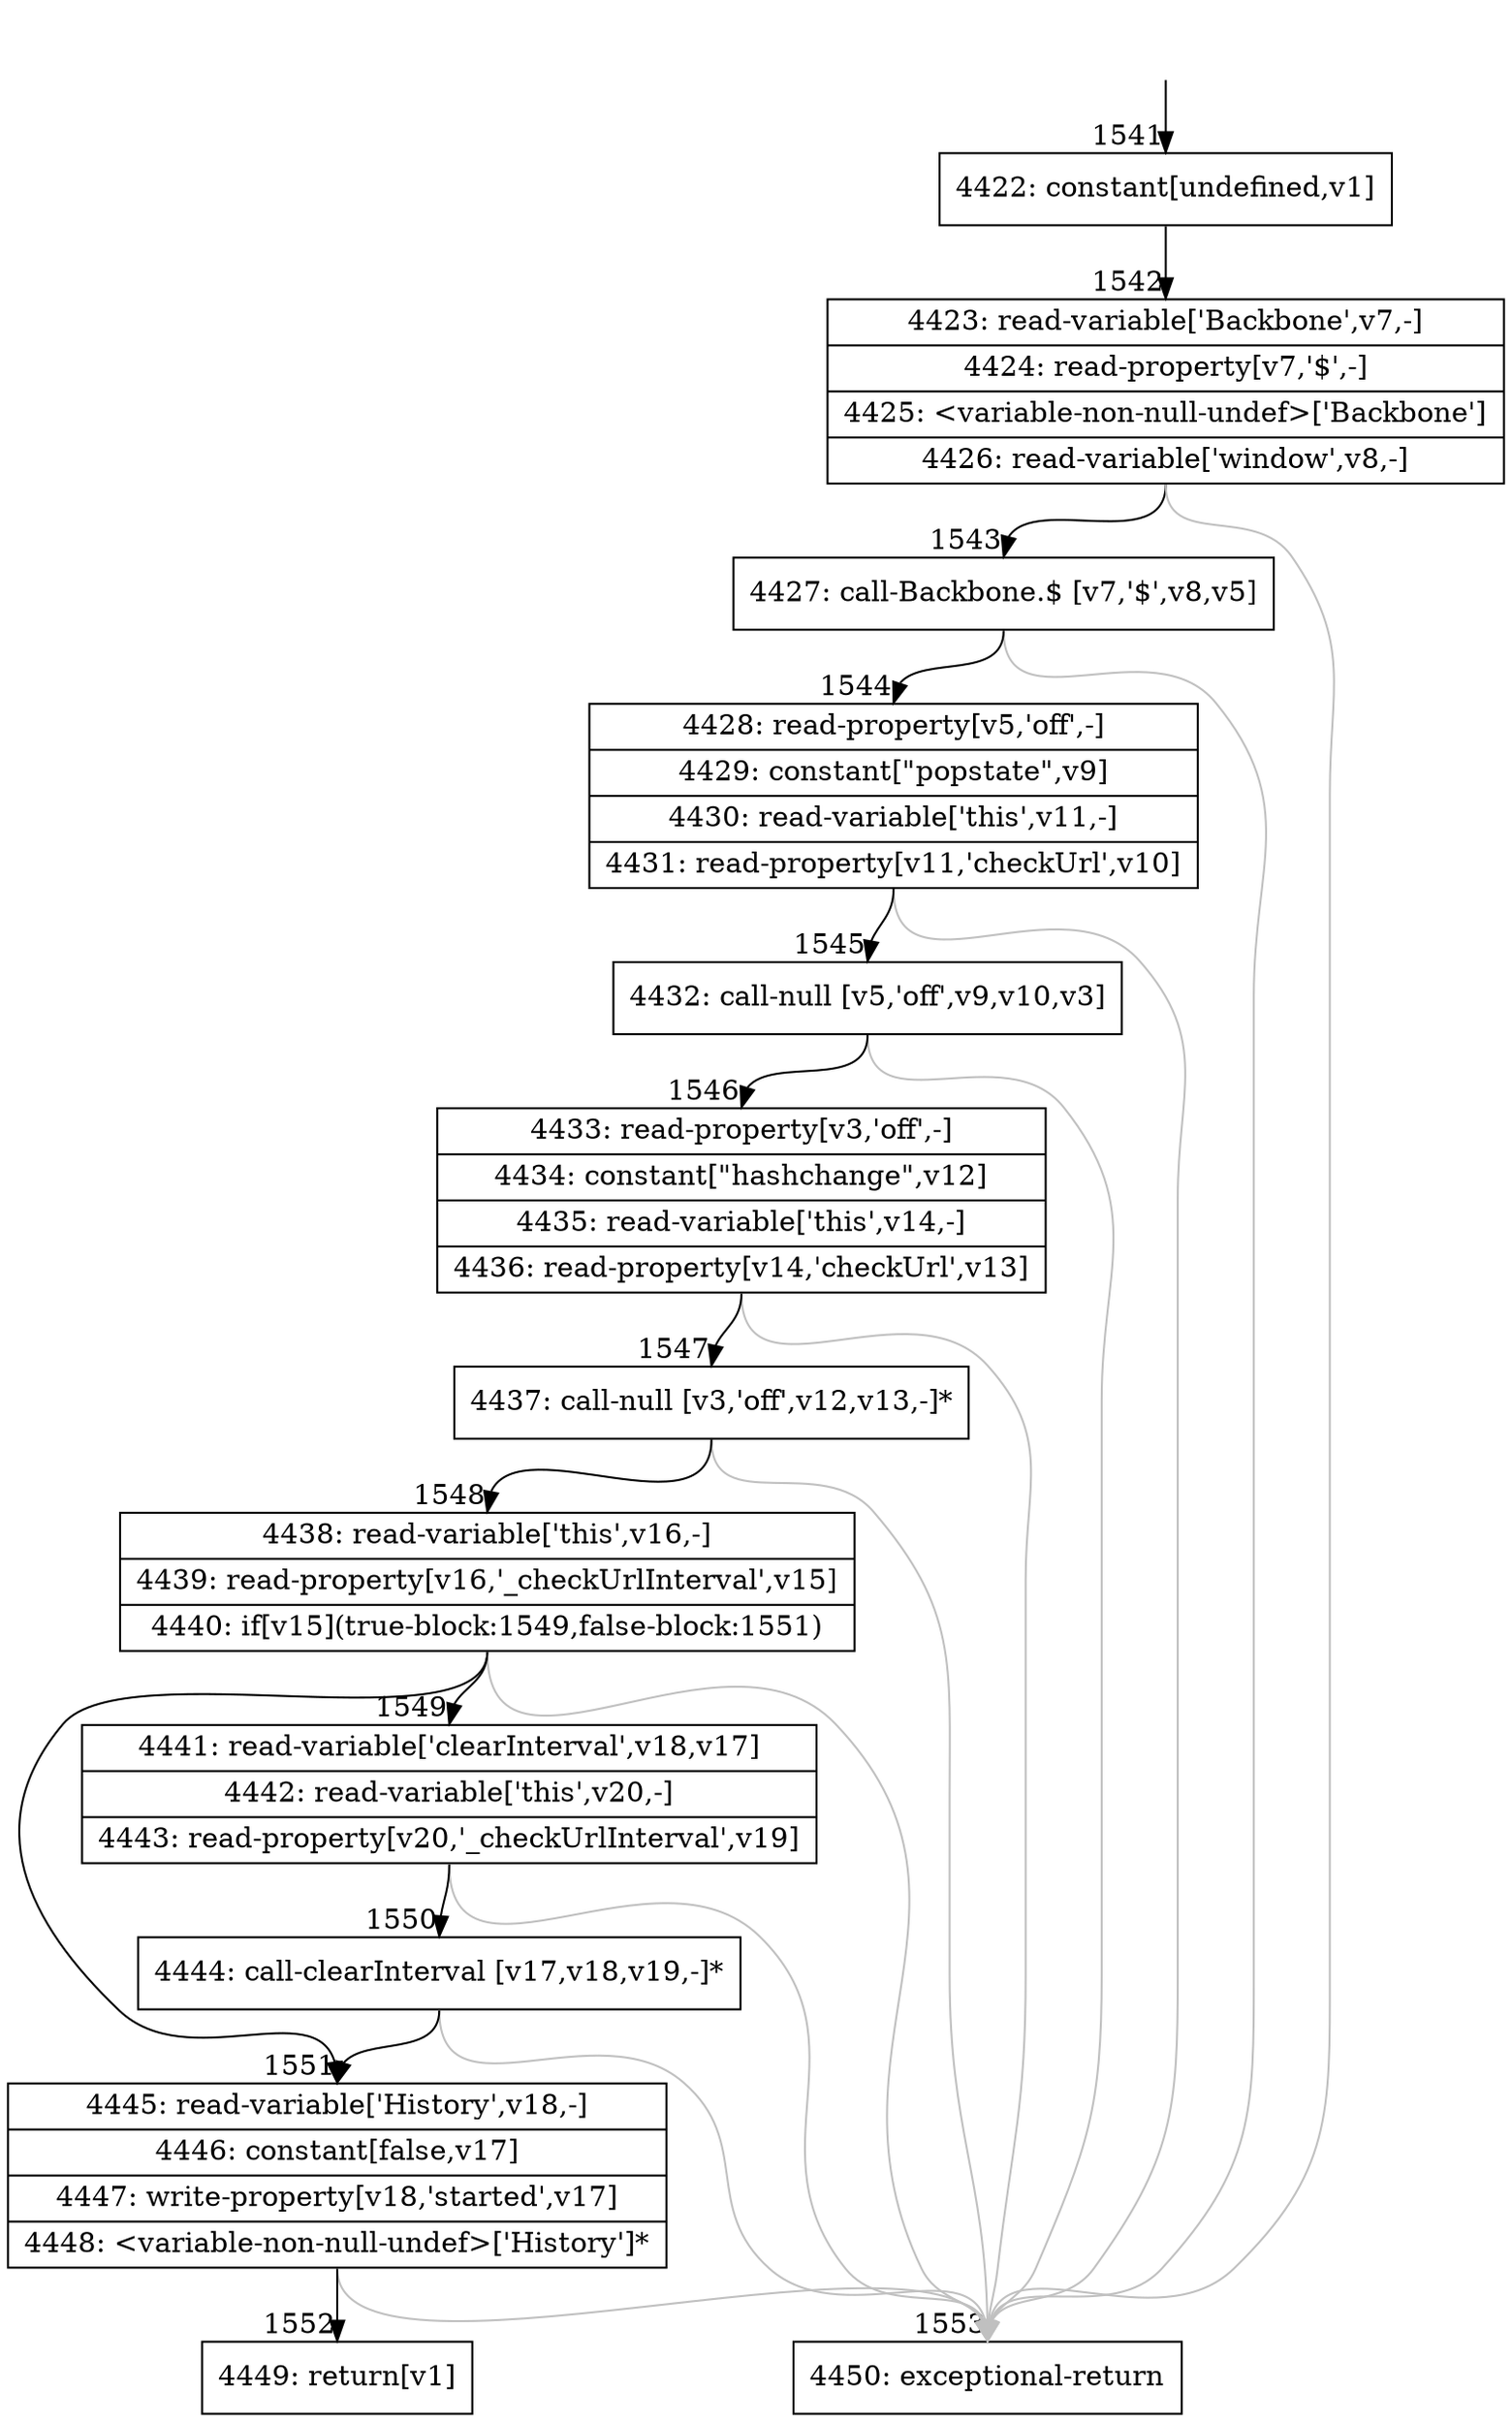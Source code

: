 digraph {
rankdir="TD"
BB_entry110[shape=none,label=""];
BB_entry110 -> BB1541 [tailport=s, headport=n, headlabel="    1541"]
BB1541 [shape=record label="{4422: constant[undefined,v1]}" ] 
BB1541 -> BB1542 [tailport=s, headport=n, headlabel="      1542"]
BB1542 [shape=record label="{4423: read-variable['Backbone',v7,-]|4424: read-property[v7,'$',-]|4425: \<variable-non-null-undef\>['Backbone']|4426: read-variable['window',v8,-]}" ] 
BB1542 -> BB1543 [tailport=s, headport=n, headlabel="      1543"]
BB1542 -> BB1553 [tailport=s, headport=n, color=gray, headlabel="      1553"]
BB1543 [shape=record label="{4427: call-Backbone.$ [v7,'$',v8,v5]}" ] 
BB1543 -> BB1544 [tailport=s, headport=n, headlabel="      1544"]
BB1543 -> BB1553 [tailport=s, headport=n, color=gray]
BB1544 [shape=record label="{4428: read-property[v5,'off',-]|4429: constant[\"popstate\",v9]|4430: read-variable['this',v11,-]|4431: read-property[v11,'checkUrl',v10]}" ] 
BB1544 -> BB1545 [tailport=s, headport=n, headlabel="      1545"]
BB1544 -> BB1553 [tailport=s, headport=n, color=gray]
BB1545 [shape=record label="{4432: call-null [v5,'off',v9,v10,v3]}" ] 
BB1545 -> BB1546 [tailport=s, headport=n, headlabel="      1546"]
BB1545 -> BB1553 [tailport=s, headport=n, color=gray]
BB1546 [shape=record label="{4433: read-property[v3,'off',-]|4434: constant[\"hashchange\",v12]|4435: read-variable['this',v14,-]|4436: read-property[v14,'checkUrl',v13]}" ] 
BB1546 -> BB1547 [tailport=s, headport=n, headlabel="      1547"]
BB1546 -> BB1553 [tailport=s, headport=n, color=gray]
BB1547 [shape=record label="{4437: call-null [v3,'off',v12,v13,-]*}" ] 
BB1547 -> BB1548 [tailport=s, headport=n, headlabel="      1548"]
BB1547 -> BB1553 [tailport=s, headport=n, color=gray]
BB1548 [shape=record label="{4438: read-variable['this',v16,-]|4439: read-property[v16,'_checkUrlInterval',v15]|4440: if[v15](true-block:1549,false-block:1551)}" ] 
BB1548 -> BB1549 [tailport=s, headport=n, headlabel="      1549"]
BB1548 -> BB1551 [tailport=s, headport=n, headlabel="      1551"]
BB1548 -> BB1553 [tailport=s, headport=n, color=gray]
BB1549 [shape=record label="{4441: read-variable['clearInterval',v18,v17]|4442: read-variable['this',v20,-]|4443: read-property[v20,'_checkUrlInterval',v19]}" ] 
BB1549 -> BB1550 [tailport=s, headport=n, headlabel="      1550"]
BB1549 -> BB1553 [tailport=s, headport=n, color=gray]
BB1550 [shape=record label="{4444: call-clearInterval [v17,v18,v19,-]*}" ] 
BB1550 -> BB1551 [tailport=s, headport=n]
BB1550 -> BB1553 [tailport=s, headport=n, color=gray]
BB1551 [shape=record label="{4445: read-variable['History',v18,-]|4446: constant[false,v17]|4447: write-property[v18,'started',v17]|4448: \<variable-non-null-undef\>['History']*}" ] 
BB1551 -> BB1552 [tailport=s, headport=n, headlabel="      1552"]
BB1551 -> BB1553 [tailport=s, headport=n, color=gray]
BB1552 [shape=record label="{4449: return[v1]}" ] 
BB1553 [shape=record label="{4450: exceptional-return}" ] 
//#$~ 1451
}
